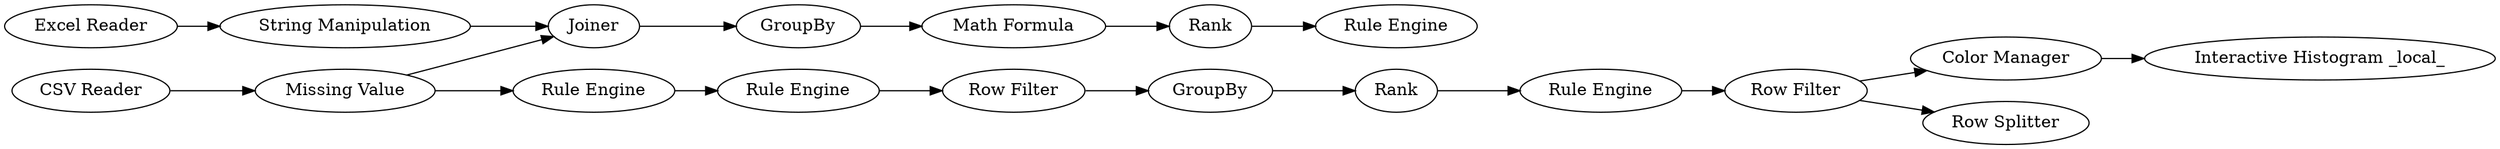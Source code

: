 digraph {
	2110 -> 5
	7 -> 8
	4 -> 2111
	2109 -> 9
	1 -> 4
	2116 -> 2117
	3 -> 2111
	2111 -> 2115
	2114 -> 2110
	2112 -> 2118
	4 -> 2113
	2112 -> 2109
	8 -> 2112
	2113 -> 2114
	2117 -> 2119
	5 -> 7
	2 -> 3
	2115 -> 2116
	7 [label=Rank]
	2112 [label="Row Filter"]
	2111 [label=Joiner]
	9 [label="Interactive Histogram _local_"]
	2119 [label="Rule Engine"]
	2110 [label="Row Filter"]
	2117 [label=Rank]
	8 [label="Rule Engine"]
	2118 [label="Row Splitter"]
	3 [label="String Manipulation"]
	2114 [label="Rule Engine"]
	2116 [label="Math Formula"]
	2109 [label="Color Manager"]
	1 [label="CSV Reader"]
	4 [label="Missing Value"]
	2115 [label=GroupBy]
	5 [label=GroupBy]
	2113 [label="Rule Engine"]
	2 [label="Excel Reader"]
	rankdir=LR
}
